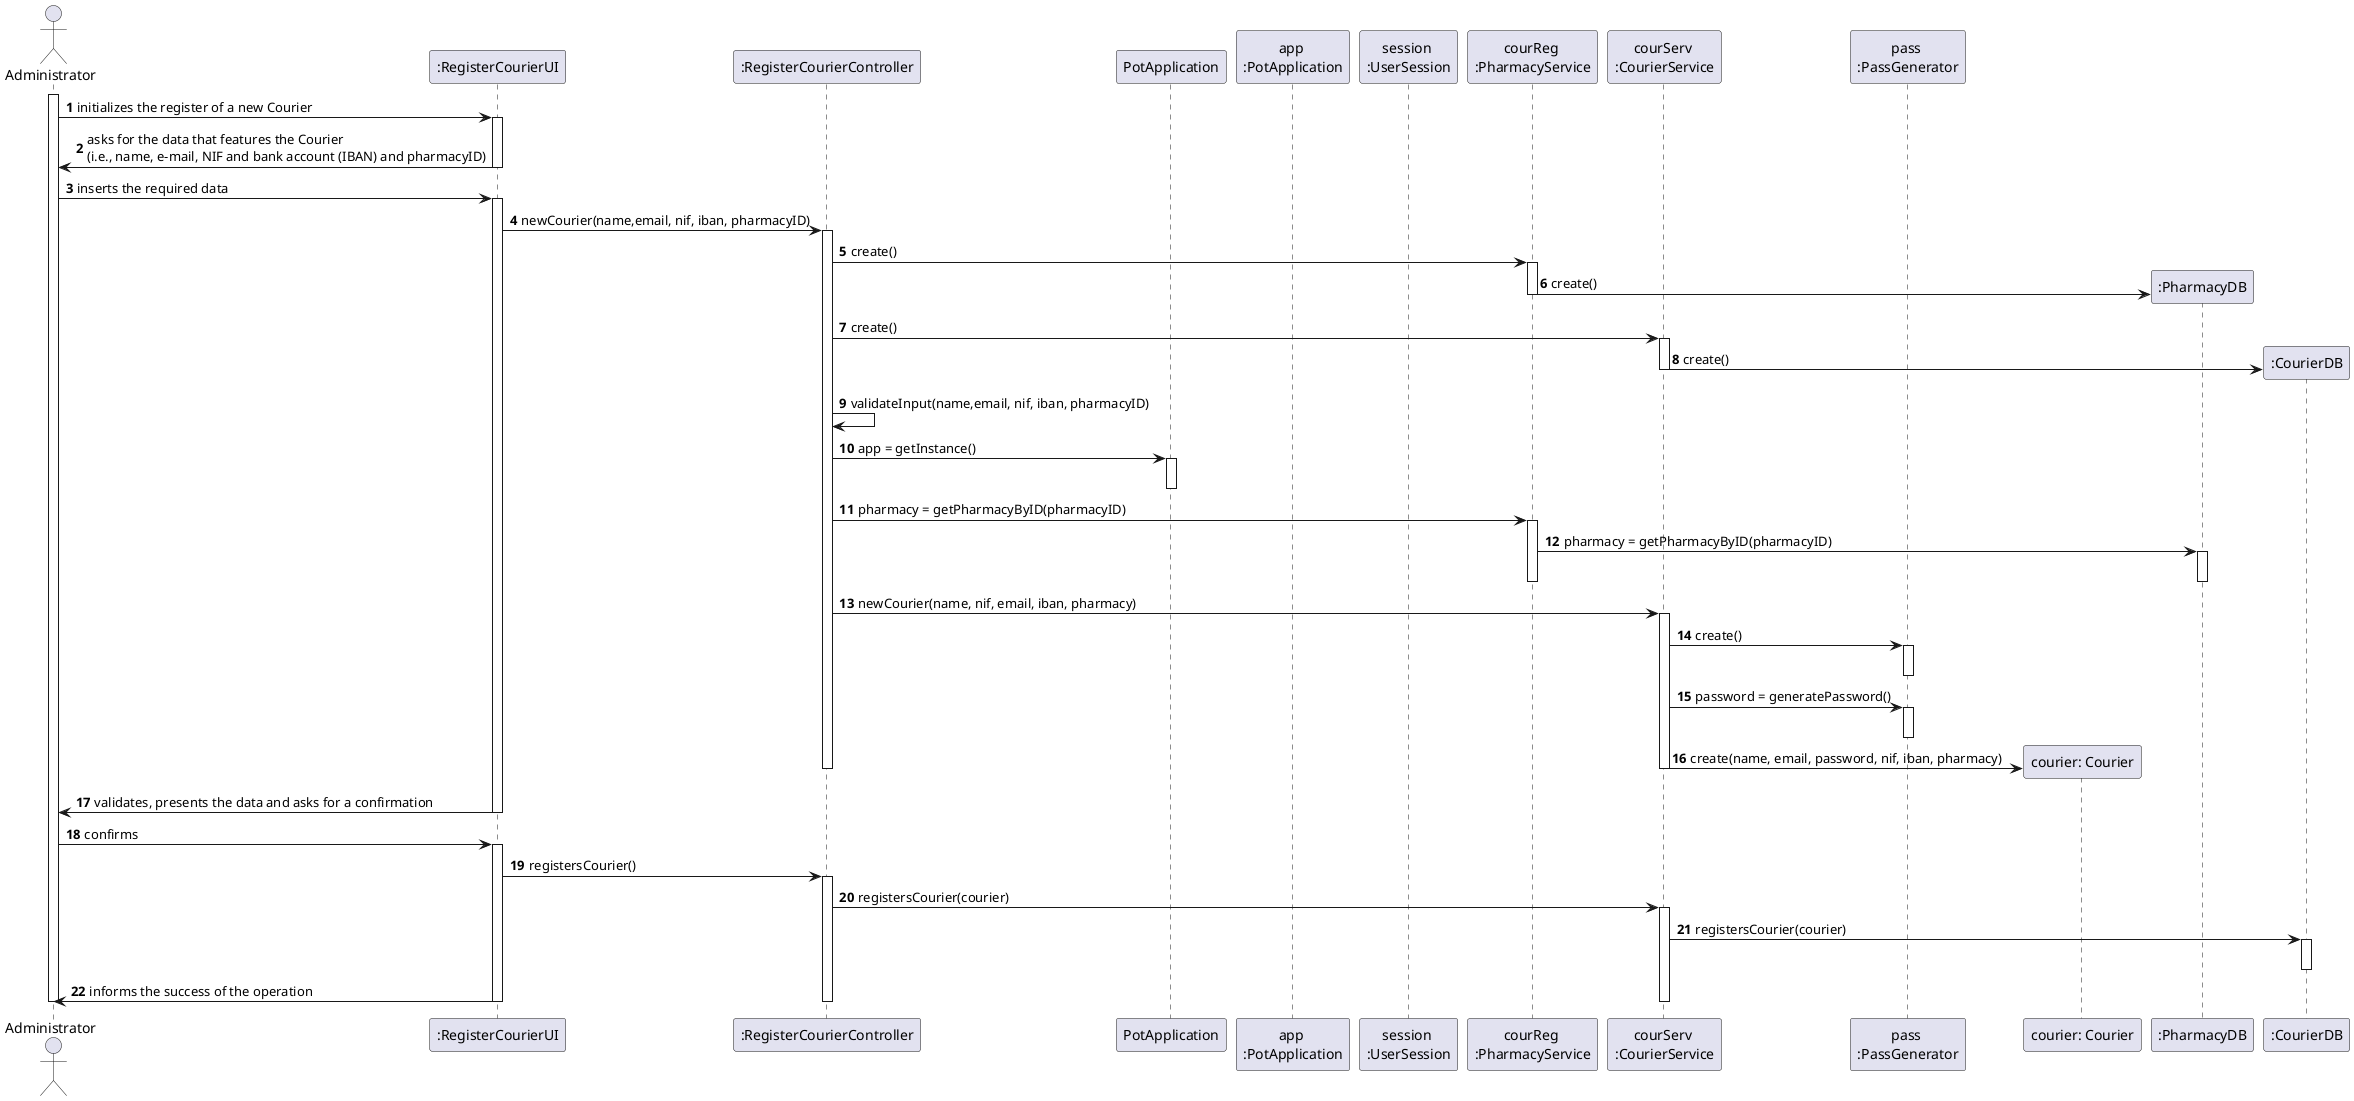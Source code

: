 @startuml
autonumber
actor "Administrator" as ADMIN

participant ":RegisterCourierUI" as UI
participant ":RegisterCourierController" as CTRL
participant "PotApplication" as PA
participant "app \n:PotApplication" as APA
participant "session \n:UserSession" as US
participant "courReg \n:PharmacyService" as PR
participant "courServ \n:CourierService" as RF
participant "pass \n:PassGenerator" as PS
participant "courier: Courier" as CR
participant ":PharmacyDB" as PDB
participant ":CourierDB" as CDB

activate ADMIN

ADMIN -> UI : initializes the register of a new Courier
activate UI
UI -> ADMIN : asks for the data that features the Courier \n(i.e., name, e-mail, NIF and bank account (IBAN) and pharmacyID)
deactivate UI

ADMIN -> UI : inserts the required data
activate UI
UI -> CTRL : newCourier(name,email, nif, iban, pharmacyID)
activate CTRL
CTRL -> PR : create()
activate PR
PR -> PDB** : create()
deactivate PR
CTRL -> RF : create()
activate RF
RF -> CDB** : create()
deactivate RF

CTRL -> CTRL : validateInput(name,email, nif, iban, pharmacyID)
CTRL -> PA : app = getInstance()
activate PA
deactivate PA
deactivate US
CTRL -> PR : pharmacy = getPharmacyByID(pharmacyID)
activate PR
PR -> PDB : pharmacy = getPharmacyByID(pharmacyID)
activate PDB

deactivate PR
deactivate PDB
CTRL -> RF : newCourier(name, nif, email, iban, pharmacy)
activate RF
RF -> PS : create()
activate PS
deactivate PS
RF -> PS : password = generatePassword()
activate PS
deactivate PS
RF -> CR ** : create(name, email, password, nif, iban, pharmacy)
deactivate RF
deactivate CTRL


UI -> ADMIN : validates, presents the data and asks for a confirmation
deactivate UI

ADMIN -> UI : confirms
activate UI
UI -> CTRL : registersCourier()
activate CTRL
CTRL -> RF : registersCourier(courier)
activate RF
RF -> CDB : registersCourier(courier)
activate CDB
deactivate CDB
UI -> ADMIN : informs the success of the operation
deactivate RF
deactivate CTRL
deactivate UI

deactivate ADMIN

@enduml

